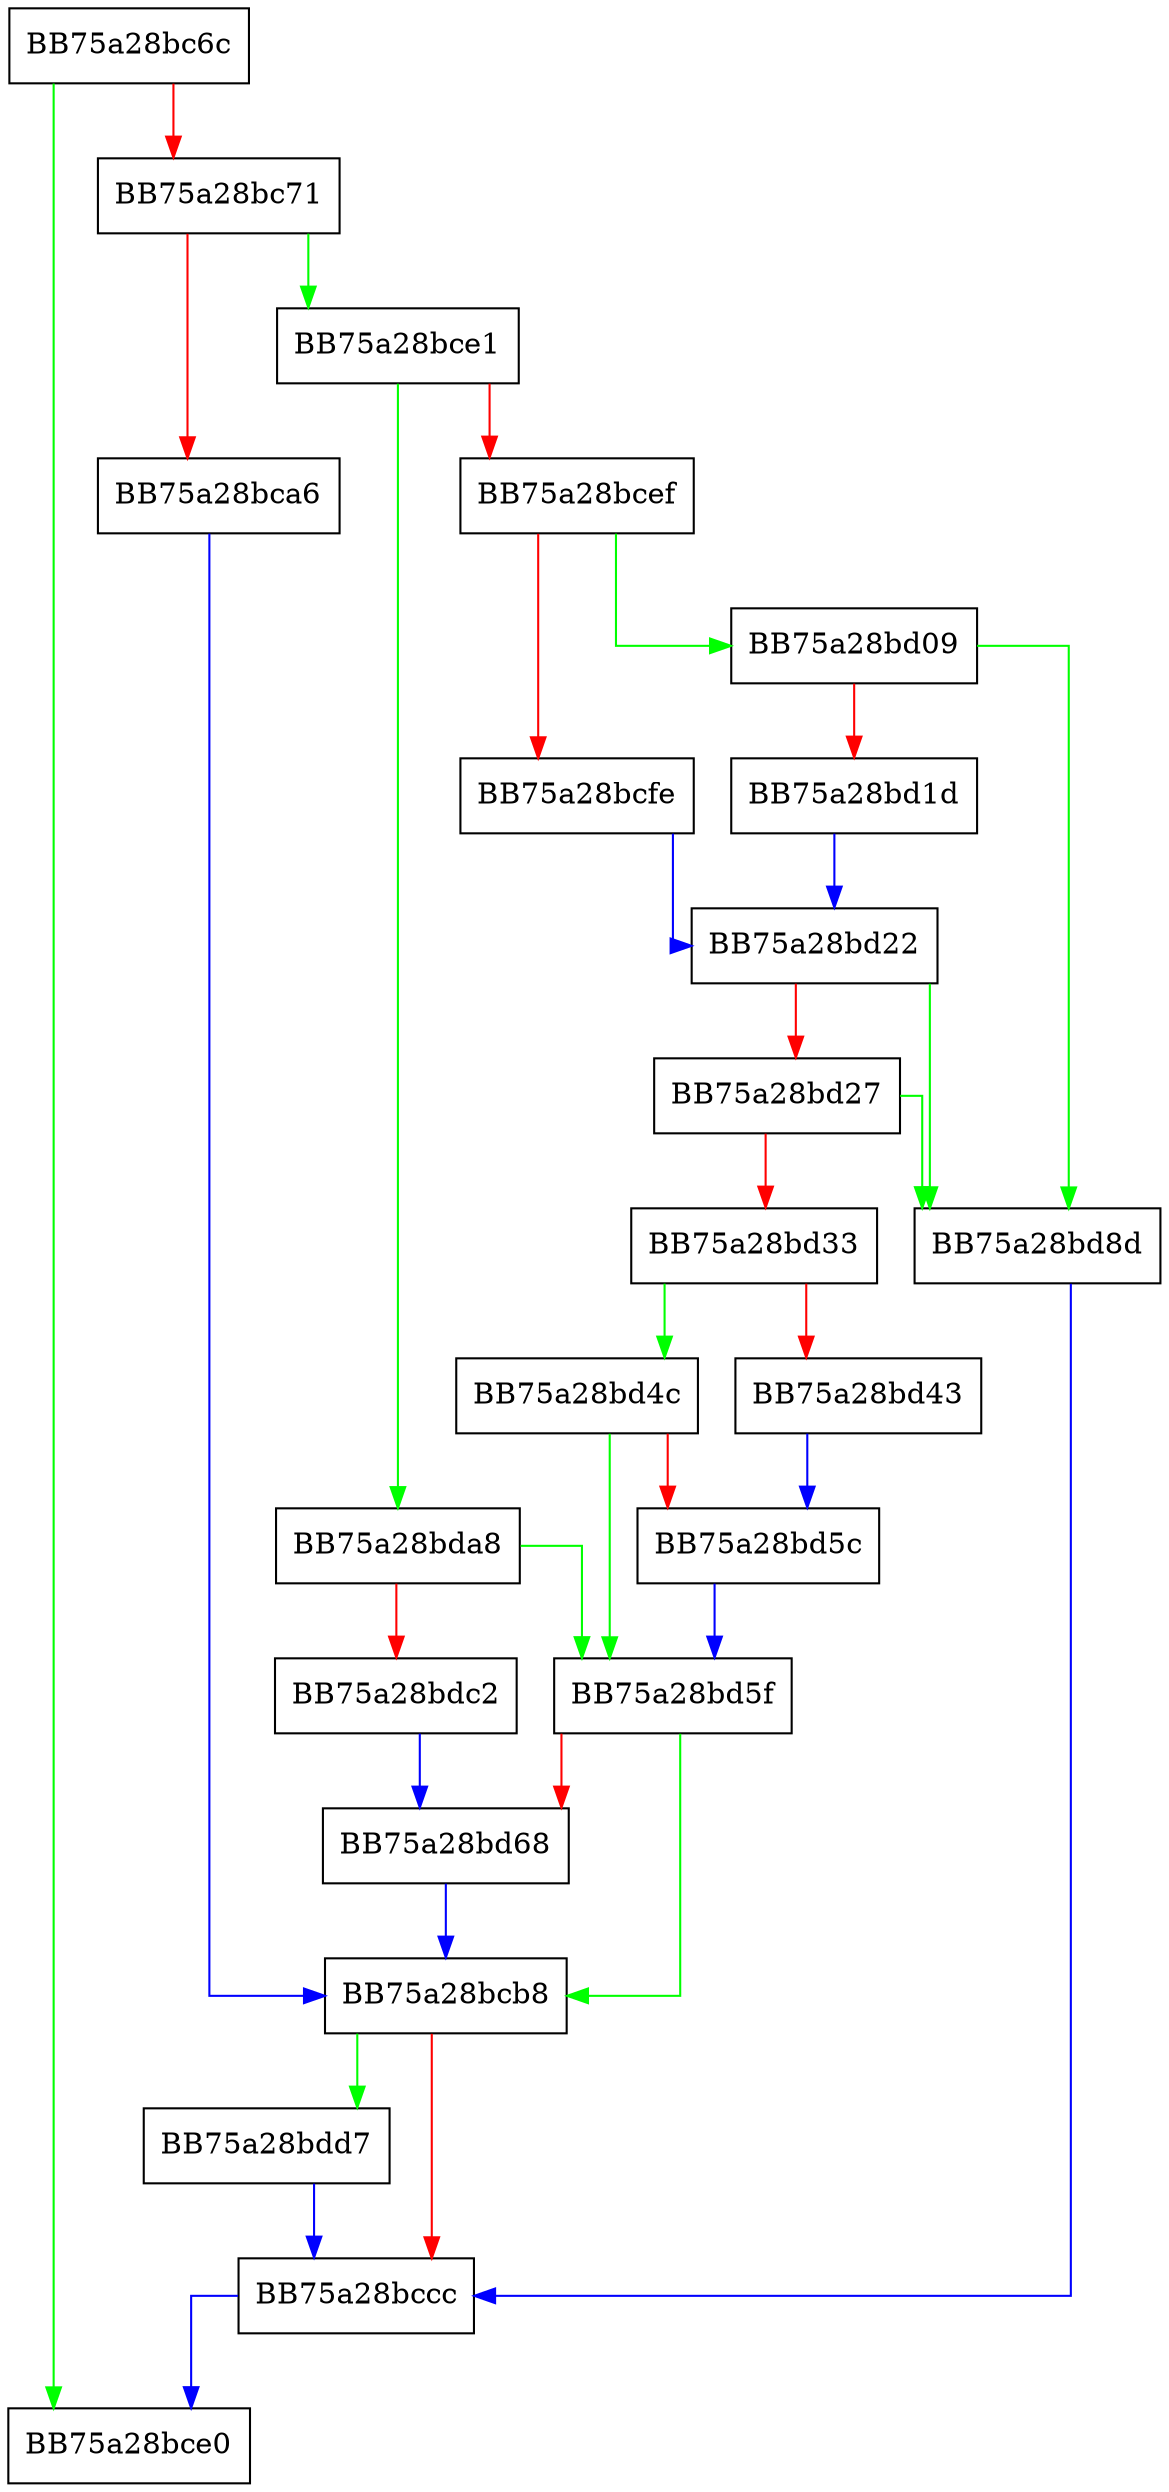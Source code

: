 digraph sqlite3ExprAssignVarNumber {
  node [shape="box"];
  graph [splines=ortho];
  BB75a28bc6c -> BB75a28bce0 [color="green"];
  BB75a28bc6c -> BB75a28bc71 [color="red"];
  BB75a28bc71 -> BB75a28bce1 [color="green"];
  BB75a28bc71 -> BB75a28bca6 [color="red"];
  BB75a28bca6 -> BB75a28bcb8 [color="blue"];
  BB75a28bcb8 -> BB75a28bdd7 [color="green"];
  BB75a28bcb8 -> BB75a28bccc [color="red"];
  BB75a28bccc -> BB75a28bce0 [color="blue"];
  BB75a28bce1 -> BB75a28bda8 [color="green"];
  BB75a28bce1 -> BB75a28bcef [color="red"];
  BB75a28bcef -> BB75a28bd09 [color="green"];
  BB75a28bcef -> BB75a28bcfe [color="red"];
  BB75a28bcfe -> BB75a28bd22 [color="blue"];
  BB75a28bd09 -> BB75a28bd8d [color="green"];
  BB75a28bd09 -> BB75a28bd1d [color="red"];
  BB75a28bd1d -> BB75a28bd22 [color="blue"];
  BB75a28bd22 -> BB75a28bd8d [color="green"];
  BB75a28bd22 -> BB75a28bd27 [color="red"];
  BB75a28bd27 -> BB75a28bd8d [color="green"];
  BB75a28bd27 -> BB75a28bd33 [color="red"];
  BB75a28bd33 -> BB75a28bd4c [color="green"];
  BB75a28bd33 -> BB75a28bd43 [color="red"];
  BB75a28bd43 -> BB75a28bd5c [color="blue"];
  BB75a28bd4c -> BB75a28bd5f [color="green"];
  BB75a28bd4c -> BB75a28bd5c [color="red"];
  BB75a28bd5c -> BB75a28bd5f [color="blue"];
  BB75a28bd5f -> BB75a28bcb8 [color="green"];
  BB75a28bd5f -> BB75a28bd68 [color="red"];
  BB75a28bd68 -> BB75a28bcb8 [color="blue"];
  BB75a28bd8d -> BB75a28bccc [color="blue"];
  BB75a28bda8 -> BB75a28bd5f [color="green"];
  BB75a28bda8 -> BB75a28bdc2 [color="red"];
  BB75a28bdc2 -> BB75a28bd68 [color="blue"];
  BB75a28bdd7 -> BB75a28bccc [color="blue"];
}